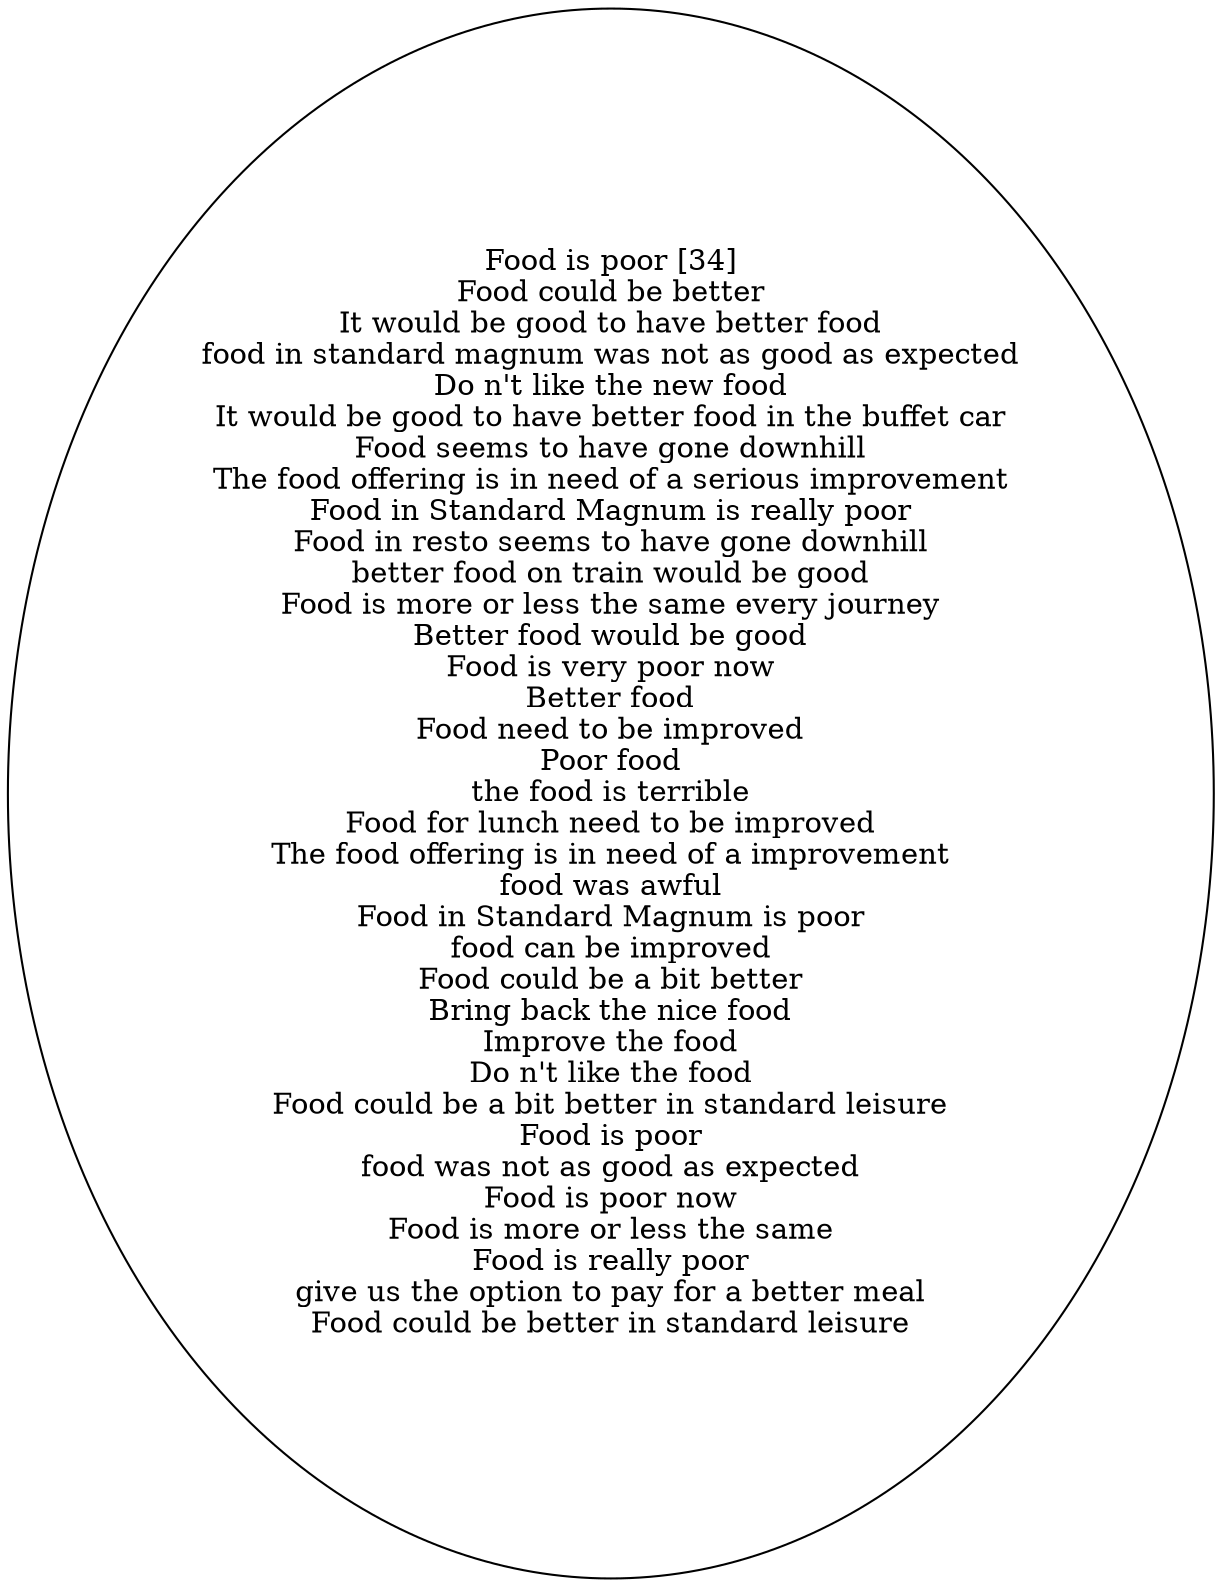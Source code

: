 digraph collapsedGraph {
"Food is poor [34]\nFood could be better\nIt would be good to have better food\nfood in standard magnum was not as good as expected\nDo n't like the new food\nIt would be good to have better food in the buffet car\nFood seems to have gone downhill\nThe food offering is in need of a serious improvement\nFood in Standard Magnum is really poor\nFood in resto seems to have gone downhill\nbetter food on train would be good\nFood is more or less the same every journey\nBetter food would be good\nFood is very poor now\nBetter food\nFood need to be improved\nPoor food\nthe food is terrible\nFood for lunch need to be improved\nThe food offering is in need of a improvement\nfood was awful\nFood in Standard Magnum is poor\nfood can be improved\nFood could be a bit better\nBring back the nice food\nImprove the food\nDo n't like the food\nFood could be a bit better in standard leisure\nFood is poor\nfood was not as good as expected\nFood is poor now\nFood is more or less the same\nFood is really poor\ngive us the option to pay for a better meal\nFood could be better in standard leisure"}